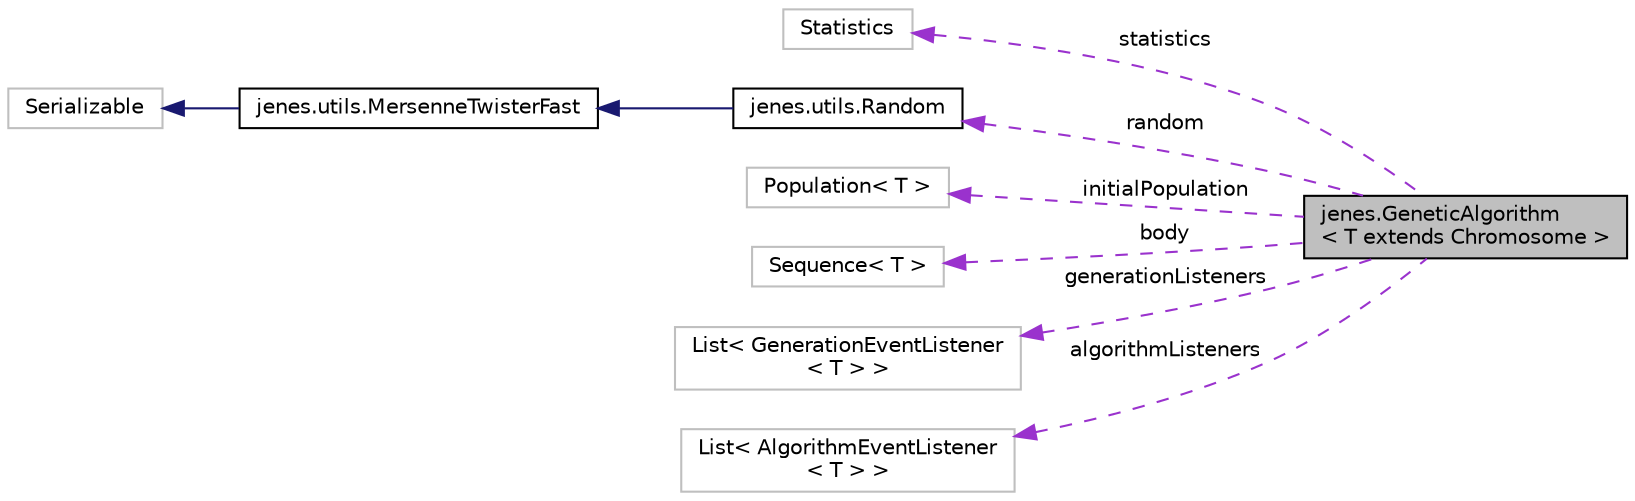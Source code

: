 digraph "jenes.GeneticAlgorithm&lt; T extends Chromosome &gt;"
{
  edge [fontname="Helvetica",fontsize="10",labelfontname="Helvetica",labelfontsize="10"];
  node [fontname="Helvetica",fontsize="10",shape=record];
  rankdir="LR";
  Node1 [label="jenes.GeneticAlgorithm\l\< T extends Chromosome \>",height=0.2,width=0.4,color="black", fillcolor="grey75", style="filled" fontcolor="black"];
  Node2 -> Node1 [dir="back",color="darkorchid3",fontsize="10",style="dashed",label=" statistics" ,fontname="Helvetica"];
  Node2 [label="Statistics",height=0.2,width=0.4,color="grey75", fillcolor="white", style="filled"];
  Node3 -> Node1 [dir="back",color="darkorchid3",fontsize="10",style="dashed",label=" random" ,fontname="Helvetica"];
  Node3 [label="jenes.utils.Random",height=0.2,width=0.4,color="black", fillcolor="white", style="filled",URL="$classjenes_1_1utils_1_1_random.html"];
  Node4 -> Node3 [dir="back",color="midnightblue",fontsize="10",style="solid",fontname="Helvetica"];
  Node4 [label="jenes.utils.MersenneTwisterFast",height=0.2,width=0.4,color="black", fillcolor="white", style="filled",URL="$classjenes_1_1utils_1_1_mersenne_twister_fast.html"];
  Node5 -> Node4 [dir="back",color="midnightblue",fontsize="10",style="solid",fontname="Helvetica"];
  Node5 [label="Serializable",height=0.2,width=0.4,color="grey75", fillcolor="white", style="filled"];
  Node6 -> Node1 [dir="back",color="darkorchid3",fontsize="10",style="dashed",label=" initialPopulation" ,fontname="Helvetica"];
  Node6 [label="Population\< T \>",height=0.2,width=0.4,color="grey75", fillcolor="white", style="filled"];
  Node7 -> Node1 [dir="back",color="darkorchid3",fontsize="10",style="dashed",label=" body" ,fontname="Helvetica"];
  Node7 [label="Sequence\< T \>",height=0.2,width=0.4,color="grey75", fillcolor="white", style="filled"];
  Node8 -> Node1 [dir="back",color="darkorchid3",fontsize="10",style="dashed",label=" generationListeners" ,fontname="Helvetica"];
  Node8 [label="List\< GenerationEventListener\l\< T \> \>",height=0.2,width=0.4,color="grey75", fillcolor="white", style="filled"];
  Node9 -> Node1 [dir="back",color="darkorchid3",fontsize="10",style="dashed",label=" algorithmListeners" ,fontname="Helvetica"];
  Node9 [label="List\< AlgorithmEventListener\l\< T \> \>",height=0.2,width=0.4,color="grey75", fillcolor="white", style="filled"];
}

